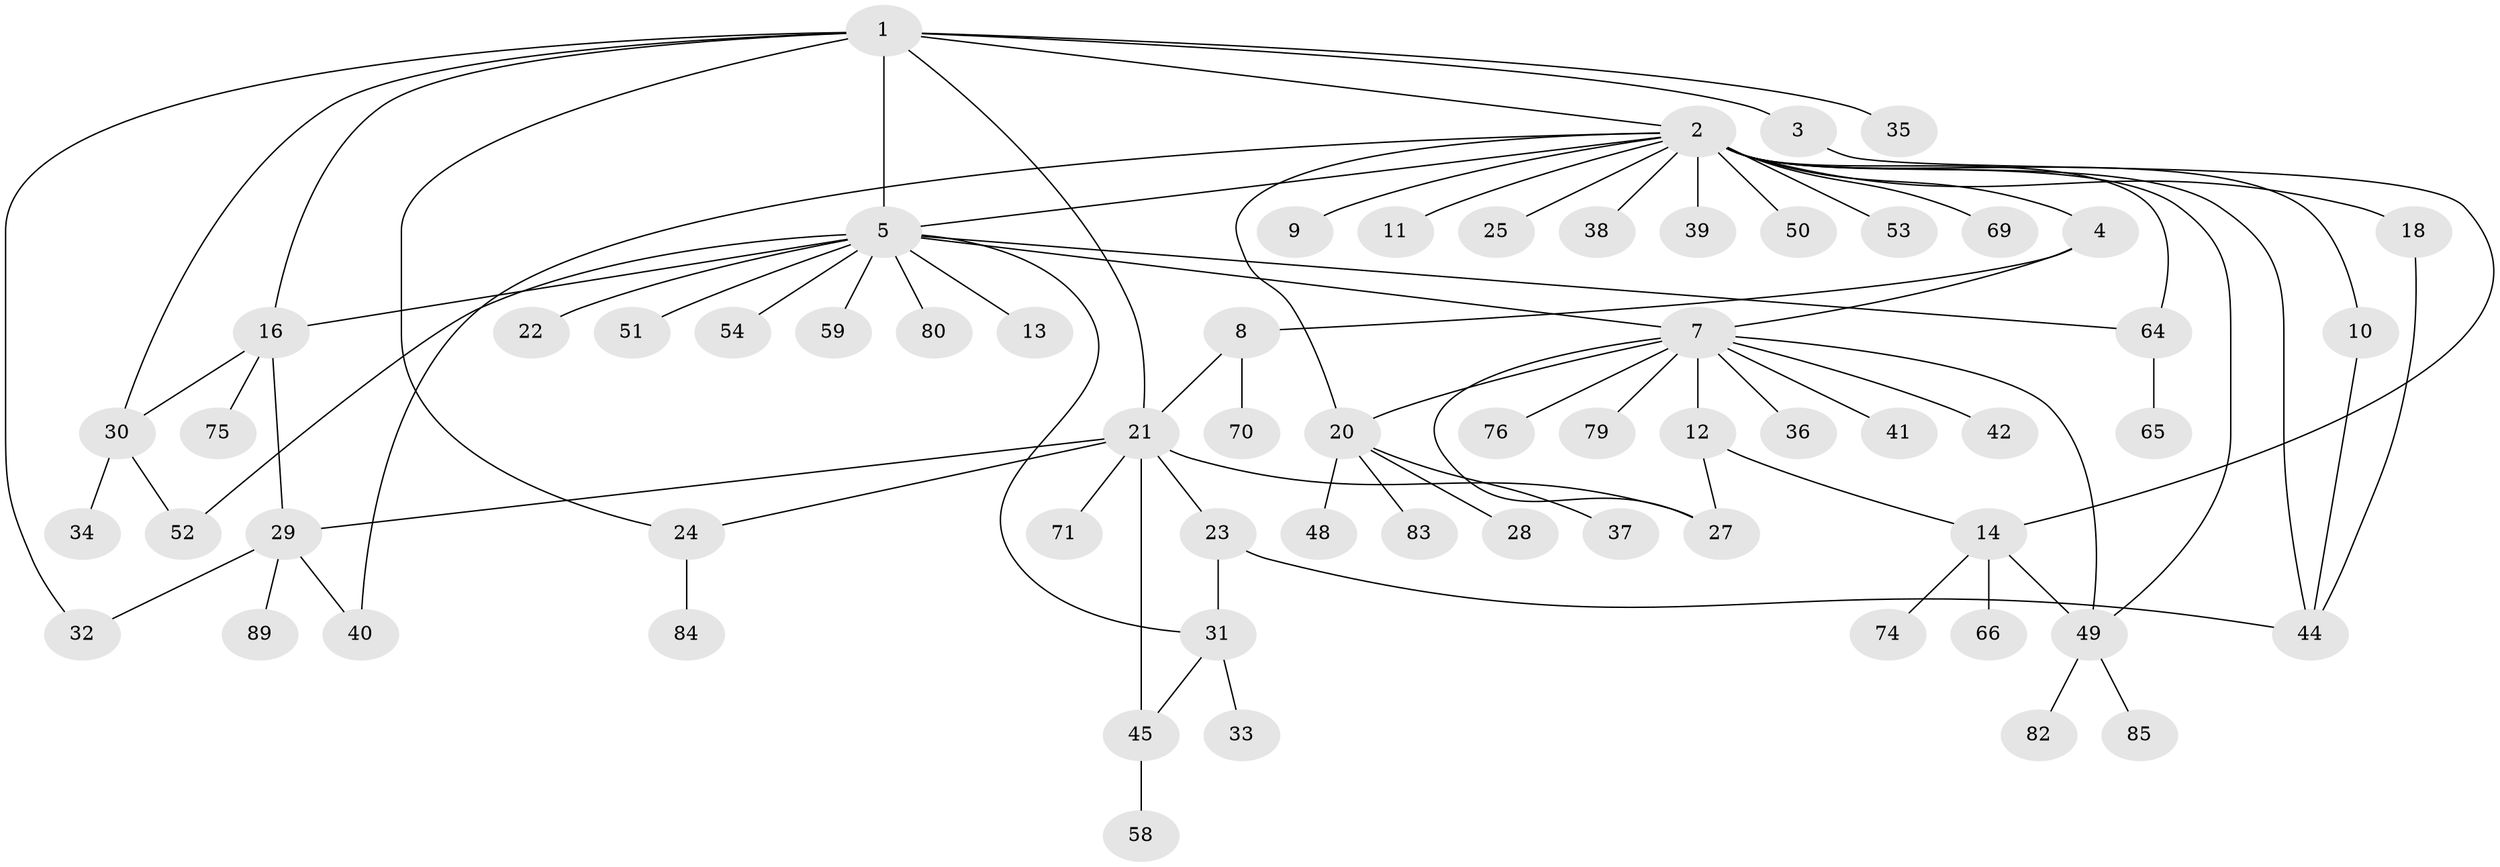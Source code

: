 // original degree distribution, {10: 0.011111111111111112, 15: 0.011111111111111112, 2: 0.24444444444444444, 4: 0.07777777777777778, 11: 0.011111111111111112, 1: 0.4888888888888889, 12: 0.011111111111111112, 3: 0.06666666666666667, 6: 0.03333333333333333, 5: 0.022222222222222223, 8: 0.022222222222222223}
// Generated by graph-tools (version 1.1) at 2025/11/02/27/25 16:11:10]
// undirected, 64 vertices, 85 edges
graph export_dot {
graph [start="1"]
  node [color=gray90,style=filled];
  1 [super="+62"];
  2 [super="+17"];
  3 [super="+46"];
  4 [super="+6"];
  5 [super="+15"];
  7 [super="+19"];
  8;
  9;
  10;
  11 [super="+56"];
  12;
  13;
  14 [super="+55"];
  16;
  18 [super="+26"];
  20 [super="+43"];
  21 [super="+60"];
  22 [super="+47"];
  23;
  24 [super="+86"];
  25;
  27 [super="+67"];
  28;
  29 [super="+68"];
  30 [super="+78"];
  31 [super="+61"];
  32;
  33;
  34;
  35;
  36 [super="+72"];
  37;
  38;
  39;
  40 [super="+88"];
  41 [super="+90"];
  42 [super="+73"];
  44 [super="+77"];
  45 [super="+57"];
  48 [super="+63"];
  49 [super="+81"];
  50;
  51;
  52;
  53;
  54;
  58;
  59;
  64 [super="+87"];
  65;
  66;
  69;
  70;
  71;
  74;
  75;
  76;
  79;
  80;
  82;
  83;
  84;
  85;
  89;
  1 -- 2;
  1 -- 3;
  1 -- 5;
  1 -- 16;
  1 -- 21;
  1 -- 24;
  1 -- 30;
  1 -- 32;
  1 -- 35;
  2 -- 4;
  2 -- 9;
  2 -- 10;
  2 -- 11;
  2 -- 18;
  2 -- 25;
  2 -- 39;
  2 -- 44;
  2 -- 50;
  2 -- 64;
  2 -- 69;
  2 -- 20;
  2 -- 5;
  2 -- 53;
  2 -- 38;
  2 -- 40;
  2 -- 49;
  3 -- 14;
  4 -- 7;
  4 -- 8;
  5 -- 13;
  5 -- 16;
  5 -- 22;
  5 -- 51;
  5 -- 54;
  5 -- 59;
  5 -- 80;
  5 -- 52;
  5 -- 7;
  5 -- 64;
  5 -- 31;
  7 -- 12;
  7 -- 20;
  7 -- 27;
  7 -- 36;
  7 -- 41;
  7 -- 42;
  7 -- 49;
  7 -- 76;
  7 -- 79;
  8 -- 70;
  8 -- 21;
  10 -- 44;
  12 -- 14;
  12 -- 27;
  14 -- 49;
  14 -- 66;
  14 -- 74;
  16 -- 29;
  16 -- 30;
  16 -- 75;
  18 -- 44;
  20 -- 28;
  20 -- 37;
  20 -- 48;
  20 -- 83;
  21 -- 23;
  21 -- 24;
  21 -- 29;
  21 -- 45;
  21 -- 71;
  21 -- 27;
  23 -- 31;
  23 -- 44;
  24 -- 84;
  29 -- 32;
  29 -- 40;
  29 -- 89;
  30 -- 34;
  30 -- 52;
  31 -- 33;
  31 -- 45;
  45 -- 58;
  49 -- 82;
  49 -- 85;
  64 -- 65;
}
